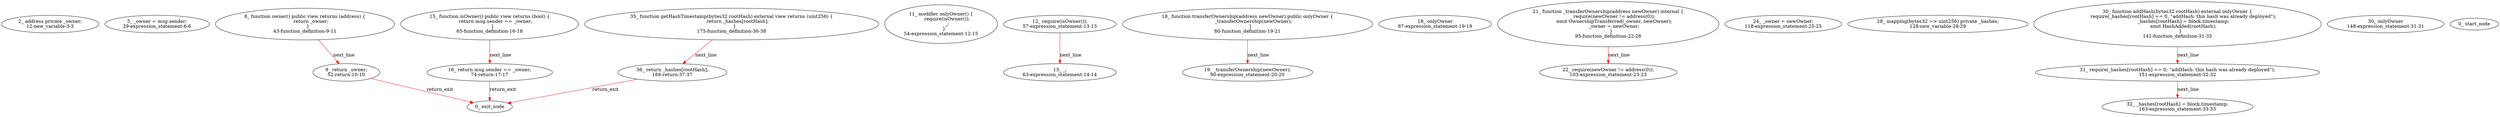 digraph  {
12 [label="2_ address private _owner;\n12-new_variable-3-3", method="", type_label=new_variable];
29 [label="5_ _owner = msg.sender;\n29-expression_statement-6-6", method="", type_label=expression_statement];
43 [label="8_ function owner() public view returns (address) {\n        return _owner;\n    }\n43-function_definition-9-11", method="owner()", type_label=function_definition];
52 [label="9_ return _owner;\n52-return-10-10", method="owner()", type_label=return];
54 [label="11_ modifier onlyOwner() {\n        require(isOwner());\n        _;\n    }\n54-expression_statement-12-15", method="", type_label=expression_statement];
57 [label="12_ require(isOwner());\n57-expression_statement-13-13", method="", type_label=expression_statement];
63 [label="13_ _;\n63-expression_statement-14-14", method="", type_label=expression_statement];
65 [label="15_ function isOwner() public view returns (bool) {\n        return msg.sender == _owner;\n    }\n65-function_definition-16-18", method="isOwner()", type_label=function_definition];
74 [label="16_ return msg.sender == _owner;\n74-return-17-17", method="isOwner()", type_label=return];
80 [label="18_ function transferOwnership(address newOwner) public onlyOwner {\n        _transferOwnership(newOwner);\n    }\n80-function_definition-19-21", method="transferOwnership(address newOwner)", type_label=function_definition];
87 [label="18_ onlyOwner\n87-expression_statement-19-19", method="transferOwnership(address newOwner)", type_label=expression_statement];
90 [label="19_ _transferOwnership(newOwner);\n90-expression_statement-20-20", method="transferOwnership(address newOwner)", type_label=expression_statement];
95 [label="21_ function _transferOwnership(address newOwner) internal {\n        require(newOwner != address(0));\n        emit OwnershipTransferred(_owner, newOwner);\n        _owner = newOwner;\n    }\n95-function_definition-22-26", method="_transferOwnership(address newOwner)", type_label=function_definition];
103 [label="22_ require(newOwner != address(0));\n103-expression_statement-23-23", method="_transferOwnership(address newOwner)", type_label=expression_statement];
118 [label="24_ _owner = newOwner;\n118-expression_statement-25-25", method="_transferOwnership(address newOwner)", type_label=expression_statement];
128 [label="28_ mapping(bytes32 => uint256) private _hashes;\n128-new_variable-29-29", method="", type_label=new_variable];
141 [label="30_ function addHash(bytes32 rootHash) external onlyOwner {\n        require(_hashes[rootHash] == 0, \"addHash: this hash was already deployed\");\n        _hashes[rootHash] = block.timestamp;\n        emit HashAdded(rootHash);\n    }\n141-function_definition-31-35", method="addHash(bytes32 rootHash)", type_label=function_definition];
148 [label="30_ onlyOwner\n148-expression_statement-31-31", method="addHash(bytes32 rootHash)", type_label=expression_statement];
151 [label="31_ require(_hashes[rootHash] == 0, \"addHash: this hash was already deployed\");\n151-expression_statement-32-32", method="addHash(bytes32 rootHash)", type_label=expression_statement];
163 [label="32_ _hashes[rootHash] = block.timestamp;\n163-expression_statement-33-33", method="addHash(bytes32 rootHash)", type_label=expression_statement];
175 [label="35_ function getHashTimestamp(bytes32 rootHash) external view returns (uint256) {\n        return _hashes[rootHash];\n    }\n175-function_definition-36-38", method="getHashTimestamp(bytes32 rootHash)", type_label=function_definition];
188 [label="36_ return _hashes[rootHash];\n188-return-37-37", method="getHashTimestamp(bytes32 rootHash)", type_label=return];
1 [label="0_ start_node", method="", type_label=start];
2 [label="0_ exit_node", method="", type_label=exit];
43 -> 52  [color=red, controlflow_type=next_line, edge_type=CFG_edge, key=0, label=next_line];
52 -> 2  [color=red, controlflow_type=return_exit, edge_type=CFG_edge, key=0, label=return_exit];
57 -> 63  [color=red, controlflow_type=next_line, edge_type=CFG_edge, key=0, label=next_line];
65 -> 74  [color=red, controlflow_type=next_line, edge_type=CFG_edge, key=0, label=next_line];
74 -> 2  [color=red, controlflow_type=return_exit, edge_type=CFG_edge, key=0, label=return_exit];
80 -> 90  [color=red, controlflow_type=next_line, edge_type=CFG_edge, key=0, label=next_line];
95 -> 103  [color=red, controlflow_type=next_line, edge_type=CFG_edge, key=0, label=next_line];
141 -> 151  [color=red, controlflow_type=next_line, edge_type=CFG_edge, key=0, label=next_line];
151 -> 163  [color=red, controlflow_type=next_line, edge_type=CFG_edge, key=0, label=next_line];
175 -> 188  [color=red, controlflow_type=next_line, edge_type=CFG_edge, key=0, label=next_line];
188 -> 2  [color=red, controlflow_type=return_exit, edge_type=CFG_edge, key=0, label=return_exit];
}
